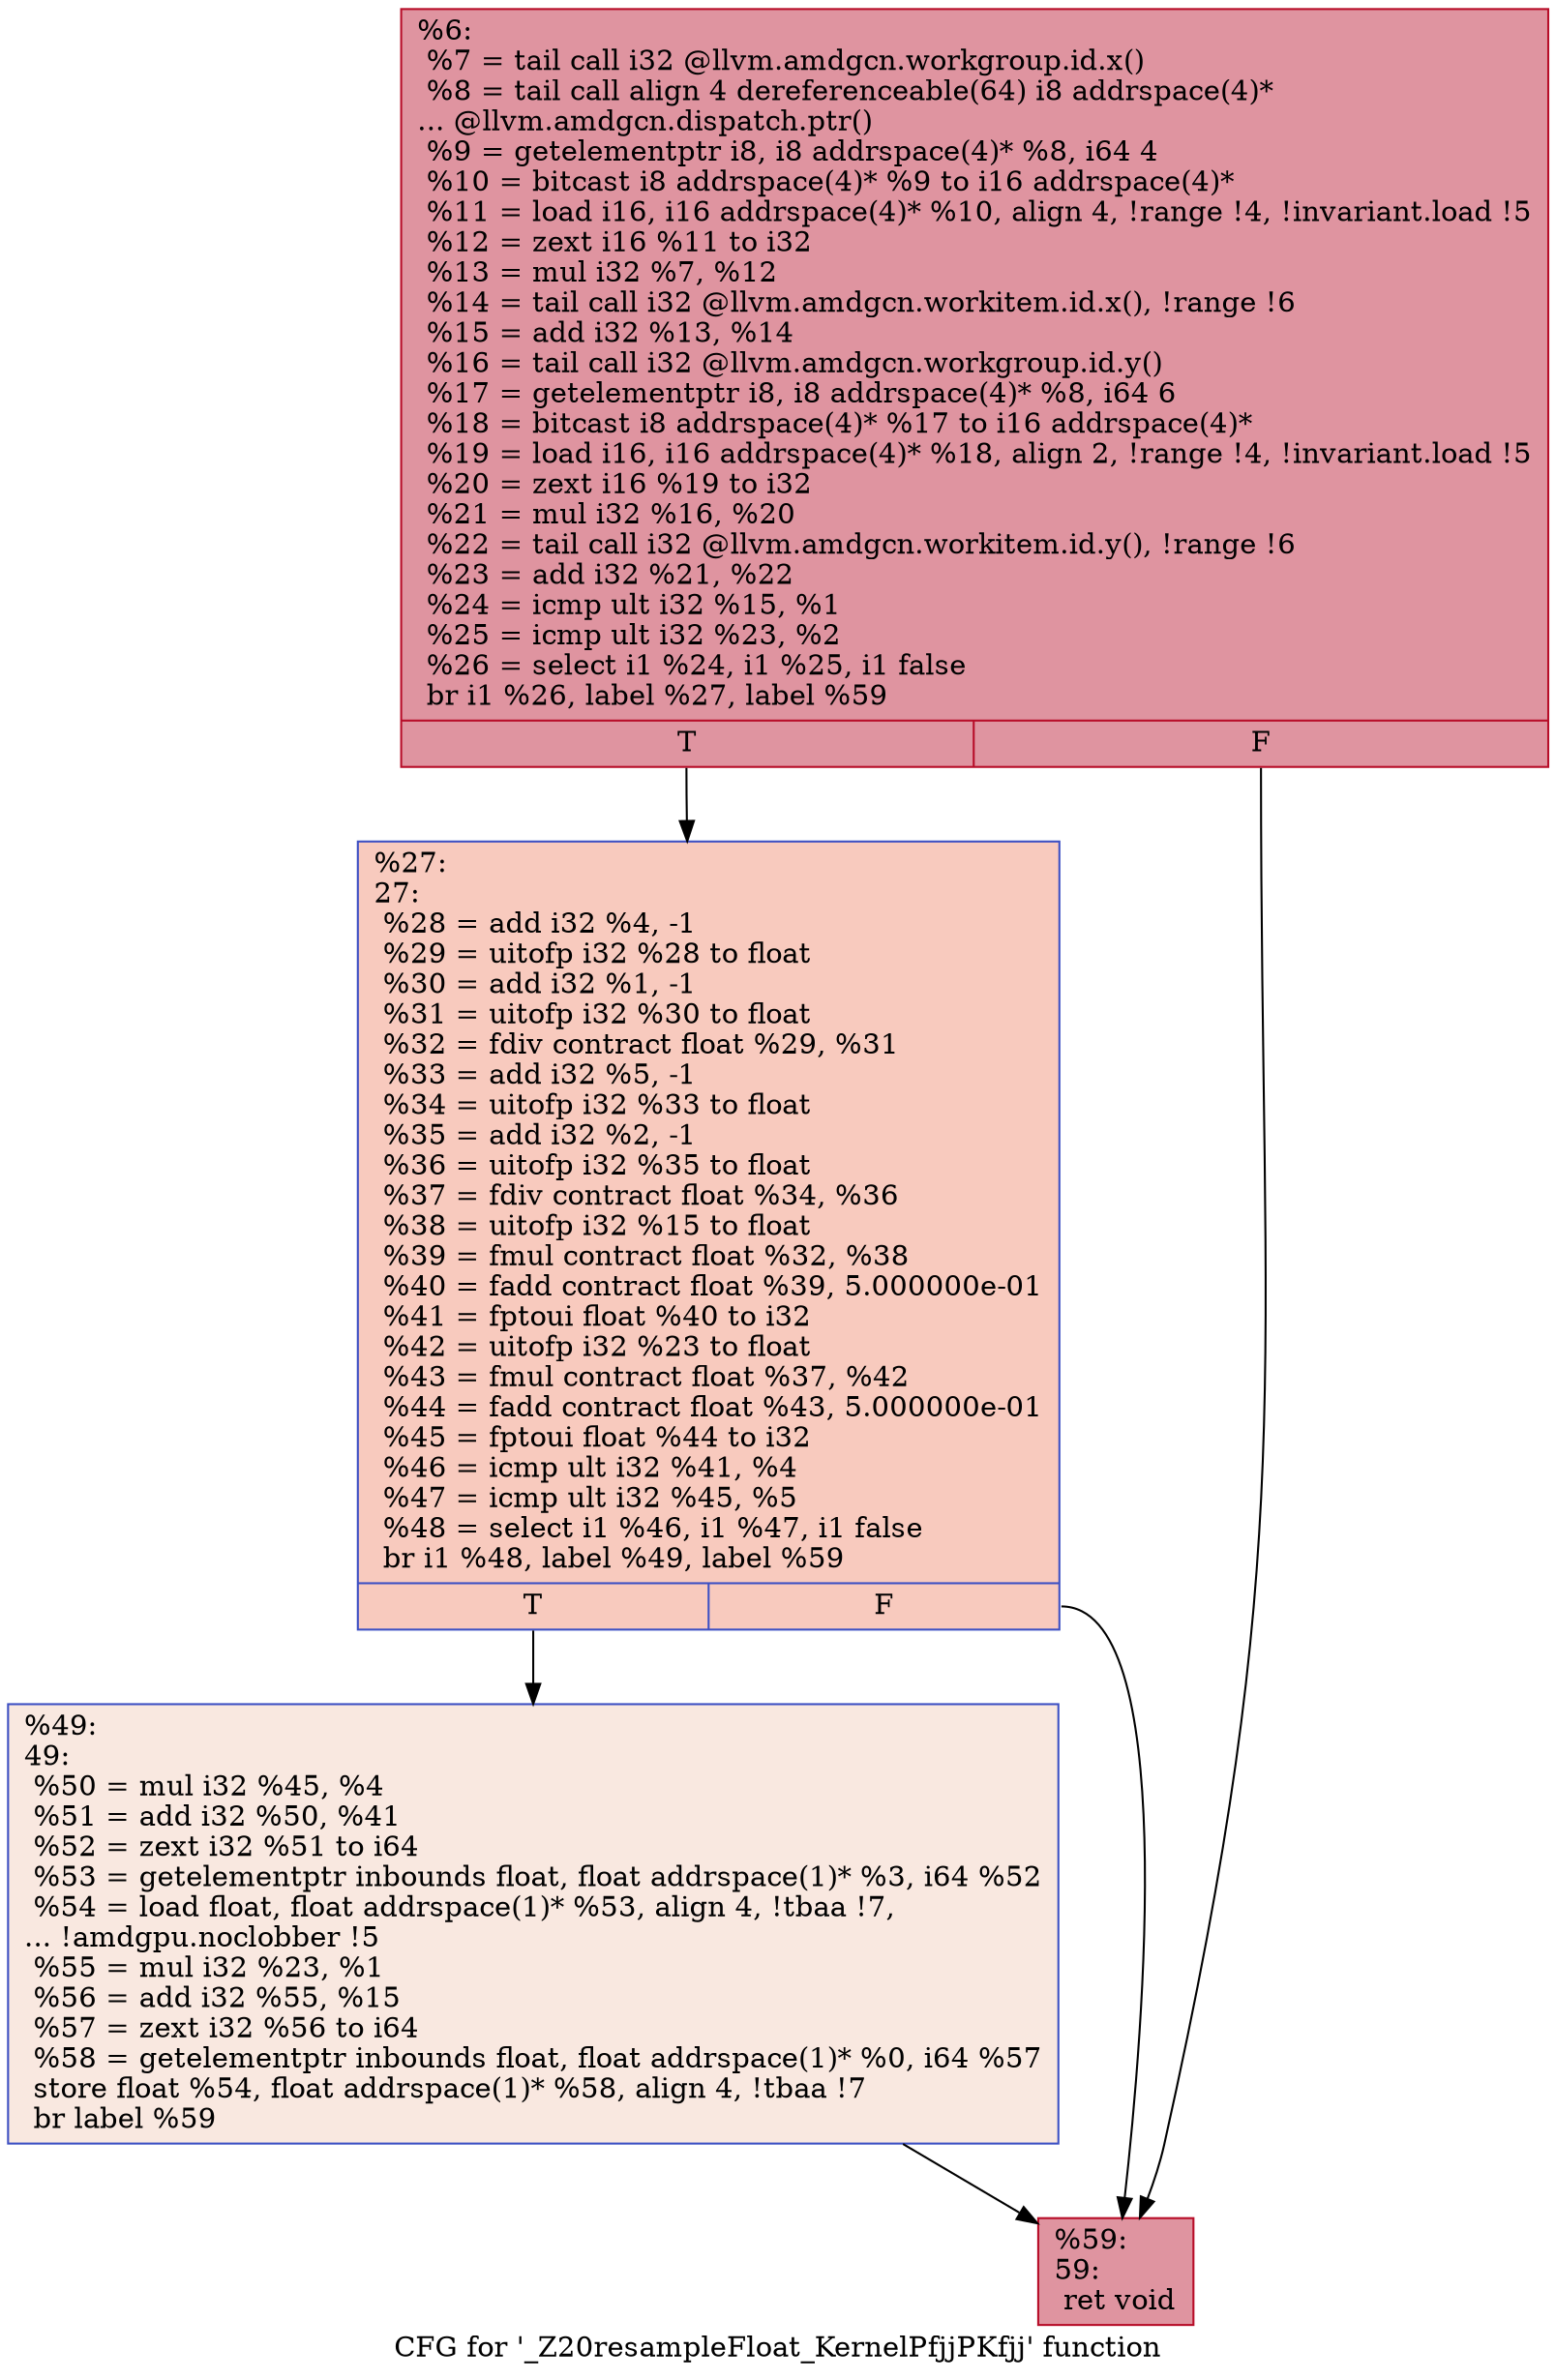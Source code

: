 digraph "CFG for '_Z20resampleFloat_KernelPfjjPKfjj' function" {
	label="CFG for '_Z20resampleFloat_KernelPfjjPKfjj' function";

	Node0x52a5720 [shape=record,color="#b70d28ff", style=filled, fillcolor="#b70d2870",label="{%6:\l  %7 = tail call i32 @llvm.amdgcn.workgroup.id.x()\l  %8 = tail call align 4 dereferenceable(64) i8 addrspace(4)*\l... @llvm.amdgcn.dispatch.ptr()\l  %9 = getelementptr i8, i8 addrspace(4)* %8, i64 4\l  %10 = bitcast i8 addrspace(4)* %9 to i16 addrspace(4)*\l  %11 = load i16, i16 addrspace(4)* %10, align 4, !range !4, !invariant.load !5\l  %12 = zext i16 %11 to i32\l  %13 = mul i32 %7, %12\l  %14 = tail call i32 @llvm.amdgcn.workitem.id.x(), !range !6\l  %15 = add i32 %13, %14\l  %16 = tail call i32 @llvm.amdgcn.workgroup.id.y()\l  %17 = getelementptr i8, i8 addrspace(4)* %8, i64 6\l  %18 = bitcast i8 addrspace(4)* %17 to i16 addrspace(4)*\l  %19 = load i16, i16 addrspace(4)* %18, align 2, !range !4, !invariant.load !5\l  %20 = zext i16 %19 to i32\l  %21 = mul i32 %16, %20\l  %22 = tail call i32 @llvm.amdgcn.workitem.id.y(), !range !6\l  %23 = add i32 %21, %22\l  %24 = icmp ult i32 %15, %1\l  %25 = icmp ult i32 %23, %2\l  %26 = select i1 %24, i1 %25, i1 false\l  br i1 %26, label %27, label %59\l|{<s0>T|<s1>F}}"];
	Node0x52a5720:s0 -> Node0x52a91e0;
	Node0x52a5720:s1 -> Node0x52a9270;
	Node0x52a91e0 [shape=record,color="#3d50c3ff", style=filled, fillcolor="#ef886b70",label="{%27:\l27:                                               \l  %28 = add i32 %4, -1\l  %29 = uitofp i32 %28 to float\l  %30 = add i32 %1, -1\l  %31 = uitofp i32 %30 to float\l  %32 = fdiv contract float %29, %31\l  %33 = add i32 %5, -1\l  %34 = uitofp i32 %33 to float\l  %35 = add i32 %2, -1\l  %36 = uitofp i32 %35 to float\l  %37 = fdiv contract float %34, %36\l  %38 = uitofp i32 %15 to float\l  %39 = fmul contract float %32, %38\l  %40 = fadd contract float %39, 5.000000e-01\l  %41 = fptoui float %40 to i32\l  %42 = uitofp i32 %23 to float\l  %43 = fmul contract float %37, %42\l  %44 = fadd contract float %43, 5.000000e-01\l  %45 = fptoui float %44 to i32\l  %46 = icmp ult i32 %41, %4\l  %47 = icmp ult i32 %45, %5\l  %48 = select i1 %46, i1 %47, i1 false\l  br i1 %48, label %49, label %59\l|{<s0>T|<s1>F}}"];
	Node0x52a91e0:s0 -> Node0x52aa9f0;
	Node0x52a91e0:s1 -> Node0x52a9270;
	Node0x52aa9f0 [shape=record,color="#3d50c3ff", style=filled, fillcolor="#f1ccb870",label="{%49:\l49:                                               \l  %50 = mul i32 %45, %4\l  %51 = add i32 %50, %41\l  %52 = zext i32 %51 to i64\l  %53 = getelementptr inbounds float, float addrspace(1)* %3, i64 %52\l  %54 = load float, float addrspace(1)* %53, align 4, !tbaa !7,\l... !amdgpu.noclobber !5\l  %55 = mul i32 %23, %1\l  %56 = add i32 %55, %15\l  %57 = zext i32 %56 to i64\l  %58 = getelementptr inbounds float, float addrspace(1)* %0, i64 %57\l  store float %54, float addrspace(1)* %58, align 4, !tbaa !7\l  br label %59\l}"];
	Node0x52aa9f0 -> Node0x52a9270;
	Node0x52a9270 [shape=record,color="#b70d28ff", style=filled, fillcolor="#b70d2870",label="{%59:\l59:                                               \l  ret void\l}"];
}
